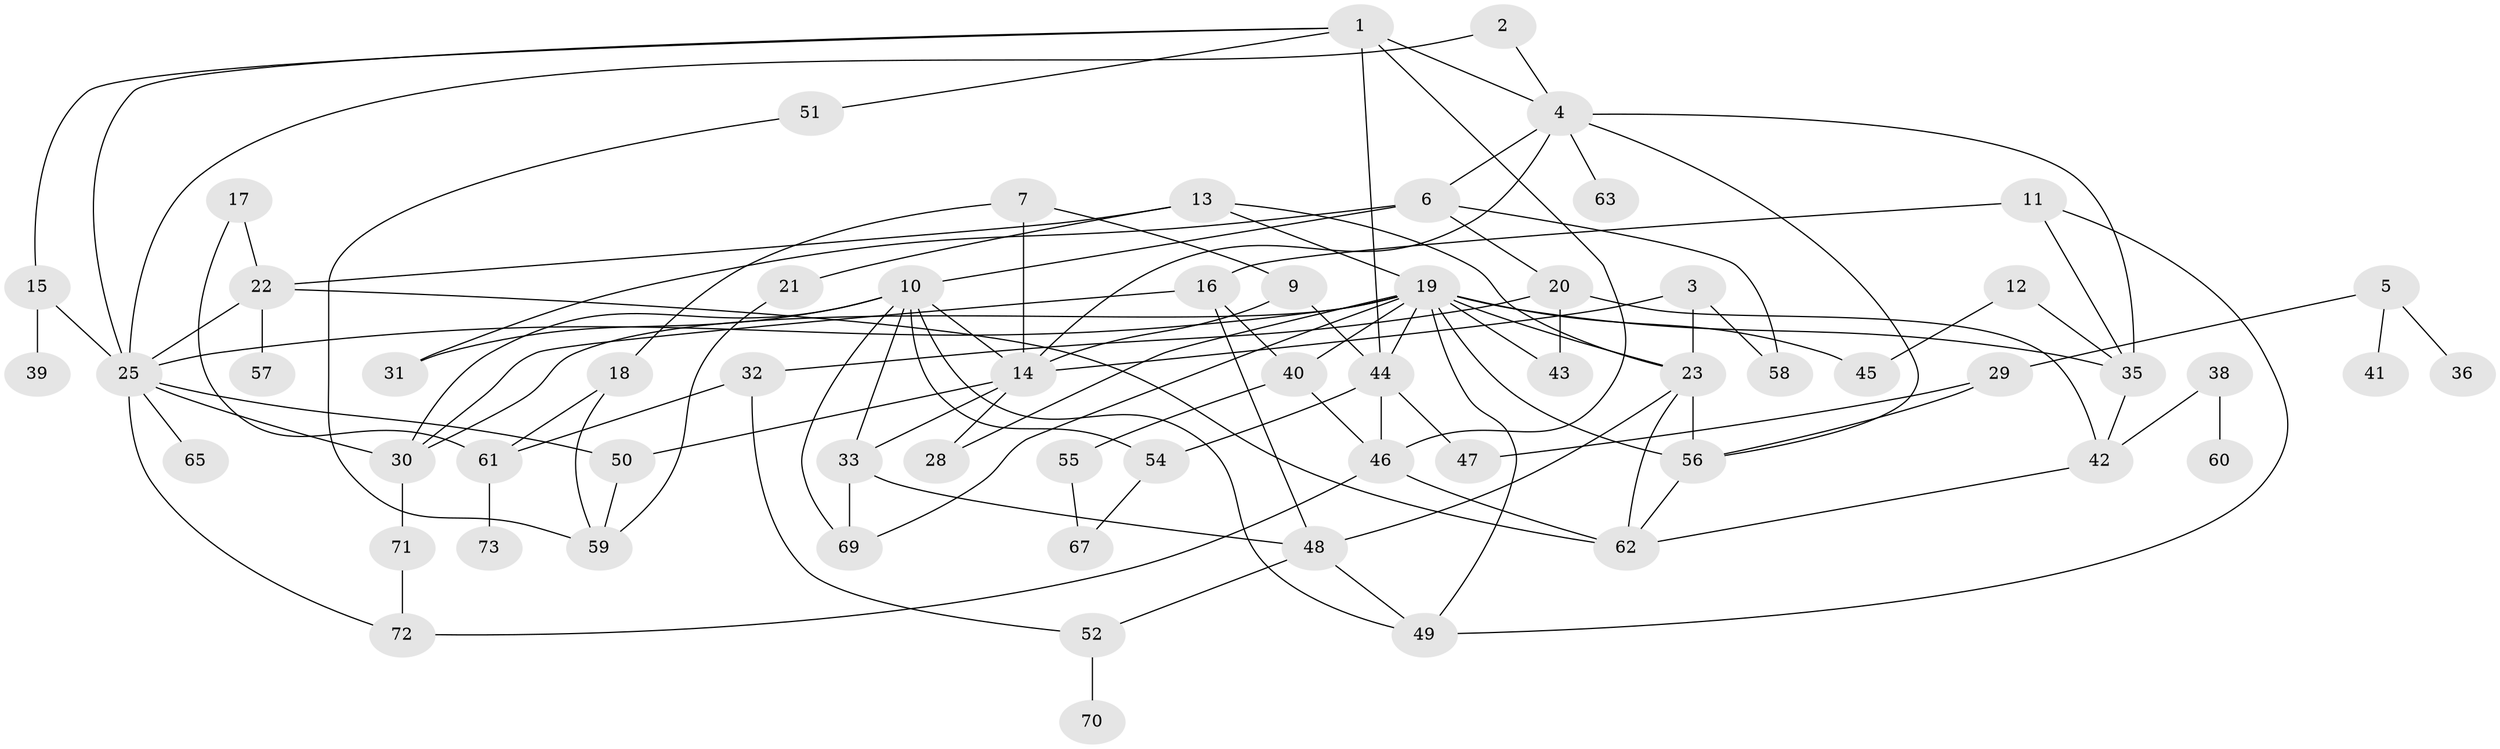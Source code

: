 // original degree distribution, {2: 0.23448275862068965, 3: 0.22758620689655173, 1: 0.1793103448275862, 0: 0.06896551724137931, 4: 0.16551724137931034, 5: 0.0896551724137931, 6: 0.034482758620689655}
// Generated by graph-tools (version 1.1) at 2025/33/03/09/25 02:33:56]
// undirected, 63 vertices, 110 edges
graph export_dot {
graph [start="1"]
  node [color=gray90,style=filled];
  1;
  2;
  3;
  4;
  5;
  6;
  7;
  9;
  10;
  11;
  12;
  13;
  14;
  15;
  16;
  17;
  18;
  19;
  20;
  21;
  22;
  23;
  25;
  28;
  29;
  30;
  31;
  32;
  33;
  35;
  36;
  38;
  39;
  40;
  41;
  42;
  43;
  44;
  45;
  46;
  47;
  48;
  49;
  50;
  51;
  52;
  54;
  55;
  56;
  57;
  58;
  59;
  60;
  61;
  62;
  63;
  65;
  67;
  69;
  70;
  71;
  72;
  73;
  1 -- 4 [weight=2.0];
  1 -- 15 [weight=1.0];
  1 -- 25 [weight=1.0];
  1 -- 44 [weight=1.0];
  1 -- 46 [weight=1.0];
  1 -- 51 [weight=1.0];
  2 -- 4 [weight=1.0];
  2 -- 25 [weight=1.0];
  3 -- 14 [weight=1.0];
  3 -- 23 [weight=1.0];
  3 -- 58 [weight=1.0];
  4 -- 6 [weight=1.0];
  4 -- 14 [weight=1.0];
  4 -- 35 [weight=1.0];
  4 -- 56 [weight=1.0];
  4 -- 63 [weight=1.0];
  5 -- 29 [weight=1.0];
  5 -- 36 [weight=1.0];
  5 -- 41 [weight=1.0];
  6 -- 10 [weight=1.0];
  6 -- 20 [weight=1.0];
  6 -- 31 [weight=1.0];
  6 -- 58 [weight=1.0];
  7 -- 9 [weight=1.0];
  7 -- 14 [weight=1.0];
  7 -- 18 [weight=1.0];
  9 -- 14 [weight=1.0];
  9 -- 44 [weight=1.0];
  10 -- 14 [weight=2.0];
  10 -- 30 [weight=1.0];
  10 -- 31 [weight=1.0];
  10 -- 33 [weight=1.0];
  10 -- 49 [weight=1.0];
  10 -- 54 [weight=1.0];
  10 -- 69 [weight=1.0];
  11 -- 16 [weight=2.0];
  11 -- 35 [weight=1.0];
  11 -- 49 [weight=1.0];
  12 -- 35 [weight=1.0];
  12 -- 45 [weight=1.0];
  13 -- 19 [weight=1.0];
  13 -- 21 [weight=1.0];
  13 -- 22 [weight=1.0];
  13 -- 23 [weight=1.0];
  14 -- 28 [weight=1.0];
  14 -- 33 [weight=1.0];
  14 -- 50 [weight=2.0];
  15 -- 25 [weight=2.0];
  15 -- 39 [weight=1.0];
  16 -- 30 [weight=1.0];
  16 -- 40 [weight=1.0];
  16 -- 48 [weight=1.0];
  17 -- 22 [weight=1.0];
  17 -- 61 [weight=1.0];
  18 -- 59 [weight=1.0];
  18 -- 61 [weight=1.0];
  19 -- 23 [weight=1.0];
  19 -- 25 [weight=1.0];
  19 -- 28 [weight=1.0];
  19 -- 30 [weight=1.0];
  19 -- 35 [weight=1.0];
  19 -- 40 [weight=1.0];
  19 -- 43 [weight=2.0];
  19 -- 44 [weight=1.0];
  19 -- 45 [weight=1.0];
  19 -- 49 [weight=1.0];
  19 -- 56 [weight=1.0];
  19 -- 69 [weight=1.0];
  20 -- 32 [weight=1.0];
  20 -- 42 [weight=1.0];
  20 -- 43 [weight=1.0];
  21 -- 59 [weight=1.0];
  22 -- 25 [weight=1.0];
  22 -- 57 [weight=1.0];
  22 -- 62 [weight=1.0];
  23 -- 48 [weight=1.0];
  23 -- 56 [weight=2.0];
  23 -- 62 [weight=1.0];
  25 -- 30 [weight=1.0];
  25 -- 50 [weight=1.0];
  25 -- 65 [weight=1.0];
  25 -- 72 [weight=1.0];
  29 -- 47 [weight=1.0];
  29 -- 56 [weight=1.0];
  30 -- 71 [weight=1.0];
  32 -- 52 [weight=1.0];
  32 -- 61 [weight=1.0];
  33 -- 48 [weight=1.0];
  33 -- 69 [weight=1.0];
  35 -- 42 [weight=1.0];
  38 -- 42 [weight=1.0];
  38 -- 60 [weight=1.0];
  40 -- 46 [weight=1.0];
  40 -- 55 [weight=1.0];
  42 -- 62 [weight=1.0];
  44 -- 46 [weight=1.0];
  44 -- 47 [weight=1.0];
  44 -- 54 [weight=1.0];
  46 -- 62 [weight=1.0];
  46 -- 72 [weight=1.0];
  48 -- 49 [weight=1.0];
  48 -- 52 [weight=1.0];
  50 -- 59 [weight=1.0];
  51 -- 59 [weight=1.0];
  52 -- 70 [weight=1.0];
  54 -- 67 [weight=1.0];
  55 -- 67 [weight=1.0];
  56 -- 62 [weight=1.0];
  61 -- 73 [weight=1.0];
  71 -- 72 [weight=1.0];
}
